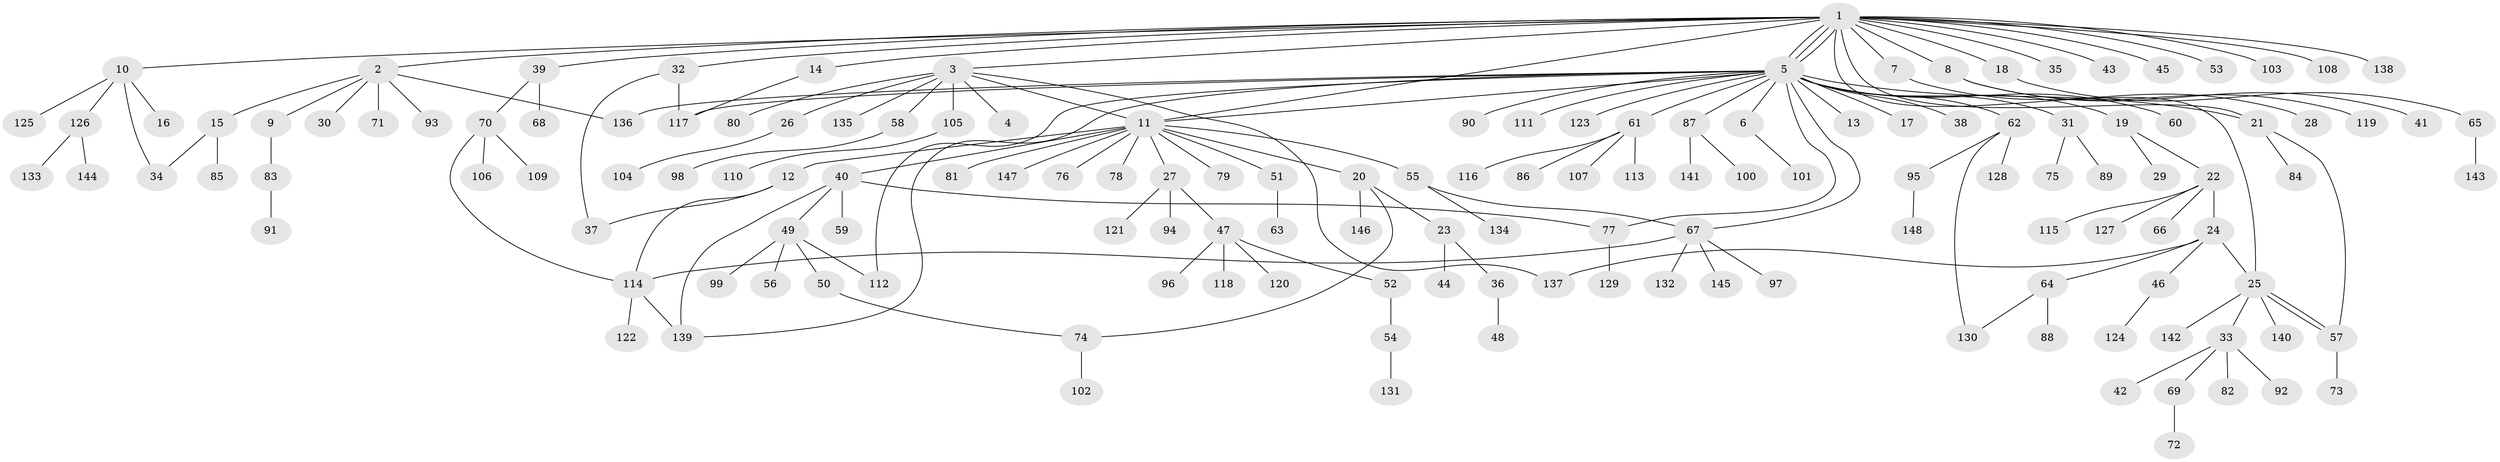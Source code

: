 // coarse degree distribution, {21: 0.009615384615384616, 1: 0.5288461538461539, 2: 0.23076923076923078, 4: 0.07692307692307693, 5: 0.038461538461538464, 8: 0.009615384615384616, 3: 0.07692307692307693, 6: 0.009615384615384616, 19: 0.009615384615384616, 13: 0.009615384615384616}
// Generated by graph-tools (version 1.1) at 2025/36/03/04/25 23:36:46]
// undirected, 148 vertices, 170 edges
graph export_dot {
  node [color=gray90,style=filled];
  1;
  2;
  3;
  4;
  5;
  6;
  7;
  8;
  9;
  10;
  11;
  12;
  13;
  14;
  15;
  16;
  17;
  18;
  19;
  20;
  21;
  22;
  23;
  24;
  25;
  26;
  27;
  28;
  29;
  30;
  31;
  32;
  33;
  34;
  35;
  36;
  37;
  38;
  39;
  40;
  41;
  42;
  43;
  44;
  45;
  46;
  47;
  48;
  49;
  50;
  51;
  52;
  53;
  54;
  55;
  56;
  57;
  58;
  59;
  60;
  61;
  62;
  63;
  64;
  65;
  66;
  67;
  68;
  69;
  70;
  71;
  72;
  73;
  74;
  75;
  76;
  77;
  78;
  79;
  80;
  81;
  82;
  83;
  84;
  85;
  86;
  87;
  88;
  89;
  90;
  91;
  92;
  93;
  94;
  95;
  96;
  97;
  98;
  99;
  100;
  101;
  102;
  103;
  104;
  105;
  106;
  107;
  108;
  109;
  110;
  111;
  112;
  113;
  114;
  115;
  116;
  117;
  118;
  119;
  120;
  121;
  122;
  123;
  124;
  125;
  126;
  127;
  128;
  129;
  130;
  131;
  132;
  133;
  134;
  135;
  136;
  137;
  138;
  139;
  140;
  141;
  142;
  143;
  144;
  145;
  146;
  147;
  148;
  1 -- 2;
  1 -- 3;
  1 -- 5;
  1 -- 5;
  1 -- 5;
  1 -- 7;
  1 -- 8;
  1 -- 10;
  1 -- 11;
  1 -- 14;
  1 -- 18;
  1 -- 21;
  1 -- 25;
  1 -- 32;
  1 -- 35;
  1 -- 39;
  1 -- 43;
  1 -- 45;
  1 -- 53;
  1 -- 103;
  1 -- 108;
  1 -- 138;
  2 -- 9;
  2 -- 15;
  2 -- 30;
  2 -- 71;
  2 -- 93;
  2 -- 136;
  3 -- 4;
  3 -- 11;
  3 -- 26;
  3 -- 58;
  3 -- 80;
  3 -- 105;
  3 -- 135;
  3 -- 137;
  5 -- 6;
  5 -- 11;
  5 -- 13;
  5 -- 17;
  5 -- 19;
  5 -- 21;
  5 -- 31;
  5 -- 38;
  5 -- 60;
  5 -- 61;
  5 -- 62;
  5 -- 67;
  5 -- 77;
  5 -- 87;
  5 -- 90;
  5 -- 111;
  5 -- 112;
  5 -- 117;
  5 -- 123;
  5 -- 136;
  5 -- 139;
  6 -- 101;
  7 -- 28;
  8 -- 41;
  8 -- 119;
  9 -- 83;
  10 -- 16;
  10 -- 34;
  10 -- 125;
  10 -- 126;
  11 -- 12;
  11 -- 20;
  11 -- 27;
  11 -- 40;
  11 -- 51;
  11 -- 55;
  11 -- 76;
  11 -- 78;
  11 -- 79;
  11 -- 81;
  11 -- 147;
  12 -- 37;
  12 -- 114;
  14 -- 117;
  15 -- 34;
  15 -- 85;
  18 -- 65;
  19 -- 22;
  19 -- 29;
  20 -- 23;
  20 -- 74;
  20 -- 146;
  21 -- 57;
  21 -- 84;
  22 -- 24;
  22 -- 66;
  22 -- 115;
  22 -- 127;
  23 -- 36;
  23 -- 44;
  24 -- 25;
  24 -- 46;
  24 -- 64;
  24 -- 137;
  25 -- 33;
  25 -- 57;
  25 -- 57;
  25 -- 140;
  25 -- 142;
  26 -- 104;
  27 -- 47;
  27 -- 94;
  27 -- 121;
  31 -- 75;
  31 -- 89;
  32 -- 37;
  32 -- 117;
  33 -- 42;
  33 -- 69;
  33 -- 82;
  33 -- 92;
  36 -- 48;
  39 -- 68;
  39 -- 70;
  40 -- 49;
  40 -- 59;
  40 -- 77;
  40 -- 139;
  46 -- 124;
  47 -- 52;
  47 -- 96;
  47 -- 118;
  47 -- 120;
  49 -- 50;
  49 -- 56;
  49 -- 99;
  49 -- 112;
  50 -- 74;
  51 -- 63;
  52 -- 54;
  54 -- 131;
  55 -- 67;
  55 -- 134;
  57 -- 73;
  58 -- 98;
  61 -- 86;
  61 -- 107;
  61 -- 113;
  61 -- 116;
  62 -- 95;
  62 -- 128;
  62 -- 130;
  64 -- 88;
  64 -- 130;
  65 -- 143;
  67 -- 97;
  67 -- 114;
  67 -- 132;
  67 -- 145;
  69 -- 72;
  70 -- 106;
  70 -- 109;
  70 -- 114;
  74 -- 102;
  77 -- 129;
  83 -- 91;
  87 -- 100;
  87 -- 141;
  95 -- 148;
  105 -- 110;
  114 -- 122;
  114 -- 139;
  126 -- 133;
  126 -- 144;
}
